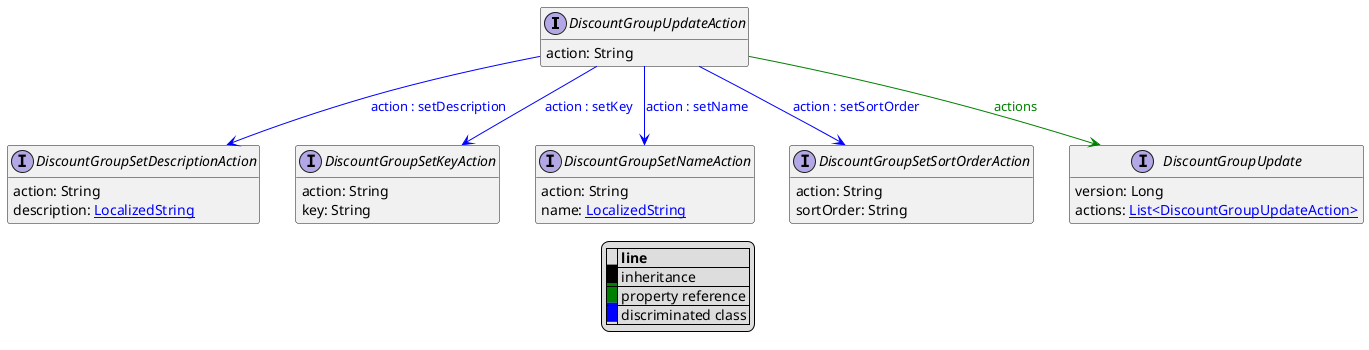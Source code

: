 @startuml

hide empty fields
hide empty methods
legend
|= |= line |
|<back:black>   </back>| inheritance |
|<back:green>   </back>| property reference |
|<back:blue>   </back>| discriminated class |
endlegend
interface DiscountGroupUpdateAction [[DiscountGroupUpdateAction.svg]]  {
    action: String
}


interface DiscountGroupSetDescriptionAction [[DiscountGroupSetDescriptionAction.svg]]  {
    action: String
    description: [[LocalizedString.svg LocalizedString]]
}
interface DiscountGroupSetKeyAction [[DiscountGroupSetKeyAction.svg]]  {
    action: String
    key: String
}
interface DiscountGroupSetNameAction [[DiscountGroupSetNameAction.svg]]  {
    action: String
    name: [[LocalizedString.svg LocalizedString]]
}
interface DiscountGroupSetSortOrderAction [[DiscountGroupSetSortOrderAction.svg]]  {
    action: String
    sortOrder: String
}
interface DiscountGroupUpdate [[DiscountGroupUpdate.svg]]  {
    version: Long
    actions: [[DiscountGroupUpdateAction.svg List<DiscountGroupUpdateAction>]]
}
DiscountGroupUpdateAction --> DiscountGroupSetDescriptionAction #blue;text:blue : "action : setDescription"
DiscountGroupUpdateAction --> DiscountGroupSetKeyAction #blue;text:blue : "action : setKey"
DiscountGroupUpdateAction --> DiscountGroupSetNameAction #blue;text:blue : "action : setName"
DiscountGroupUpdateAction --> DiscountGroupSetSortOrderAction #blue;text:blue : "action : setSortOrder"
DiscountGroupUpdateAction --> DiscountGroupUpdate #green;text:green : "actions"
@enduml
